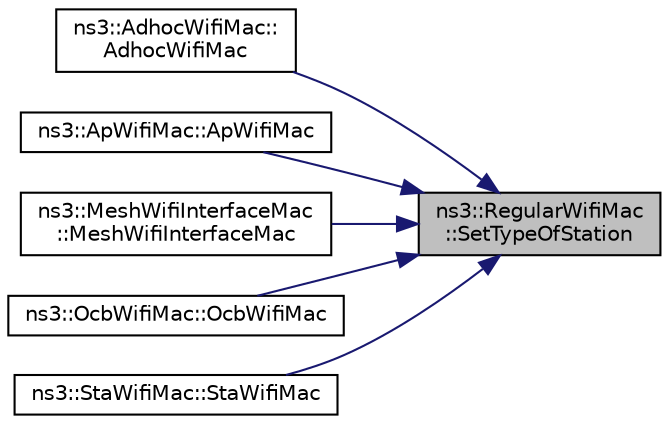 digraph "ns3::RegularWifiMac::SetTypeOfStation"
{
 // LATEX_PDF_SIZE
  edge [fontname="Helvetica",fontsize="10",labelfontname="Helvetica",labelfontsize="10"];
  node [fontname="Helvetica",fontsize="10",shape=record];
  rankdir="RL";
  Node1 [label="ns3::RegularWifiMac\l::SetTypeOfStation",height=0.2,width=0.4,color="black", fillcolor="grey75", style="filled", fontcolor="black",tooltip="This method is invoked by a subclass to specify what type of station it is implementing."];
  Node1 -> Node2 [dir="back",color="midnightblue",fontsize="10",style="solid",fontname="Helvetica"];
  Node2 [label="ns3::AdhocWifiMac::\lAdhocWifiMac",height=0.2,width=0.4,color="black", fillcolor="white", style="filled",URL="$classns3_1_1_adhoc_wifi_mac.html#a3f863c5a1bee28a2843dc9a832a9d45f",tooltip=" "];
  Node1 -> Node3 [dir="back",color="midnightblue",fontsize="10",style="solid",fontname="Helvetica"];
  Node3 [label="ns3::ApWifiMac::ApWifiMac",height=0.2,width=0.4,color="black", fillcolor="white", style="filled",URL="$classns3_1_1_ap_wifi_mac.html#a6fda79b577eb79eaabceb05a36e27b44",tooltip=" "];
  Node1 -> Node4 [dir="back",color="midnightblue",fontsize="10",style="solid",fontname="Helvetica"];
  Node4 [label="ns3::MeshWifiInterfaceMac\l::MeshWifiInterfaceMac",height=0.2,width=0.4,color="black", fillcolor="white", style="filled",URL="$classns3_1_1_mesh_wifi_interface_mac.html#a0af11c7466d83a1b0832d0a353438dec",tooltip="C-tor."];
  Node1 -> Node5 [dir="back",color="midnightblue",fontsize="10",style="solid",fontname="Helvetica"];
  Node5 [label="ns3::OcbWifiMac::OcbWifiMac",height=0.2,width=0.4,color="black", fillcolor="white", style="filled",URL="$classns3_1_1_ocb_wifi_mac.html#a83c28663160fcd8a95149abb14db7c40",tooltip=" "];
  Node1 -> Node6 [dir="back",color="midnightblue",fontsize="10",style="solid",fontname="Helvetica"];
  Node6 [label="ns3::StaWifiMac::StaWifiMac",height=0.2,width=0.4,color="black", fillcolor="white", style="filled",URL="$classns3_1_1_sta_wifi_mac.html#afdd976cc1453f809bb1cad9924e9ff04",tooltip=" "];
}

